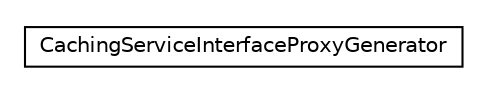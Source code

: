 #!/usr/local/bin/dot
#
# Class diagram 
# Generated by UMLGraph version 5.4 (http://www.umlgraph.org/)
#

digraph G {
	edge [fontname="Helvetica",fontsize=10,labelfontname="Helvetica",labelfontsize=10];
	node [fontname="Helvetica",fontsize=10,shape=plaintext];
	nodesep=0.25;
	ranksep=0.5;
	// hu.sch.kfc.rebind.CachingServiceInterfaceProxyGenerator
	c151 [label=<<table title="hu.sch.kfc.rebind.CachingServiceInterfaceProxyGenerator" border="0" cellborder="1" cellspacing="0" cellpadding="2" port="p" href="./CachingServiceInterfaceProxyGenerator.html">
		<tr><td><table border="0" cellspacing="0" cellpadding="1">
<tr><td align="center" balign="center"> CachingServiceInterfaceProxyGenerator </td></tr>
		</table></td></tr>
		</table>>, URL="./CachingServiceInterfaceProxyGenerator.html", fontname="Helvetica", fontcolor="black", fontsize=10.0];
}

